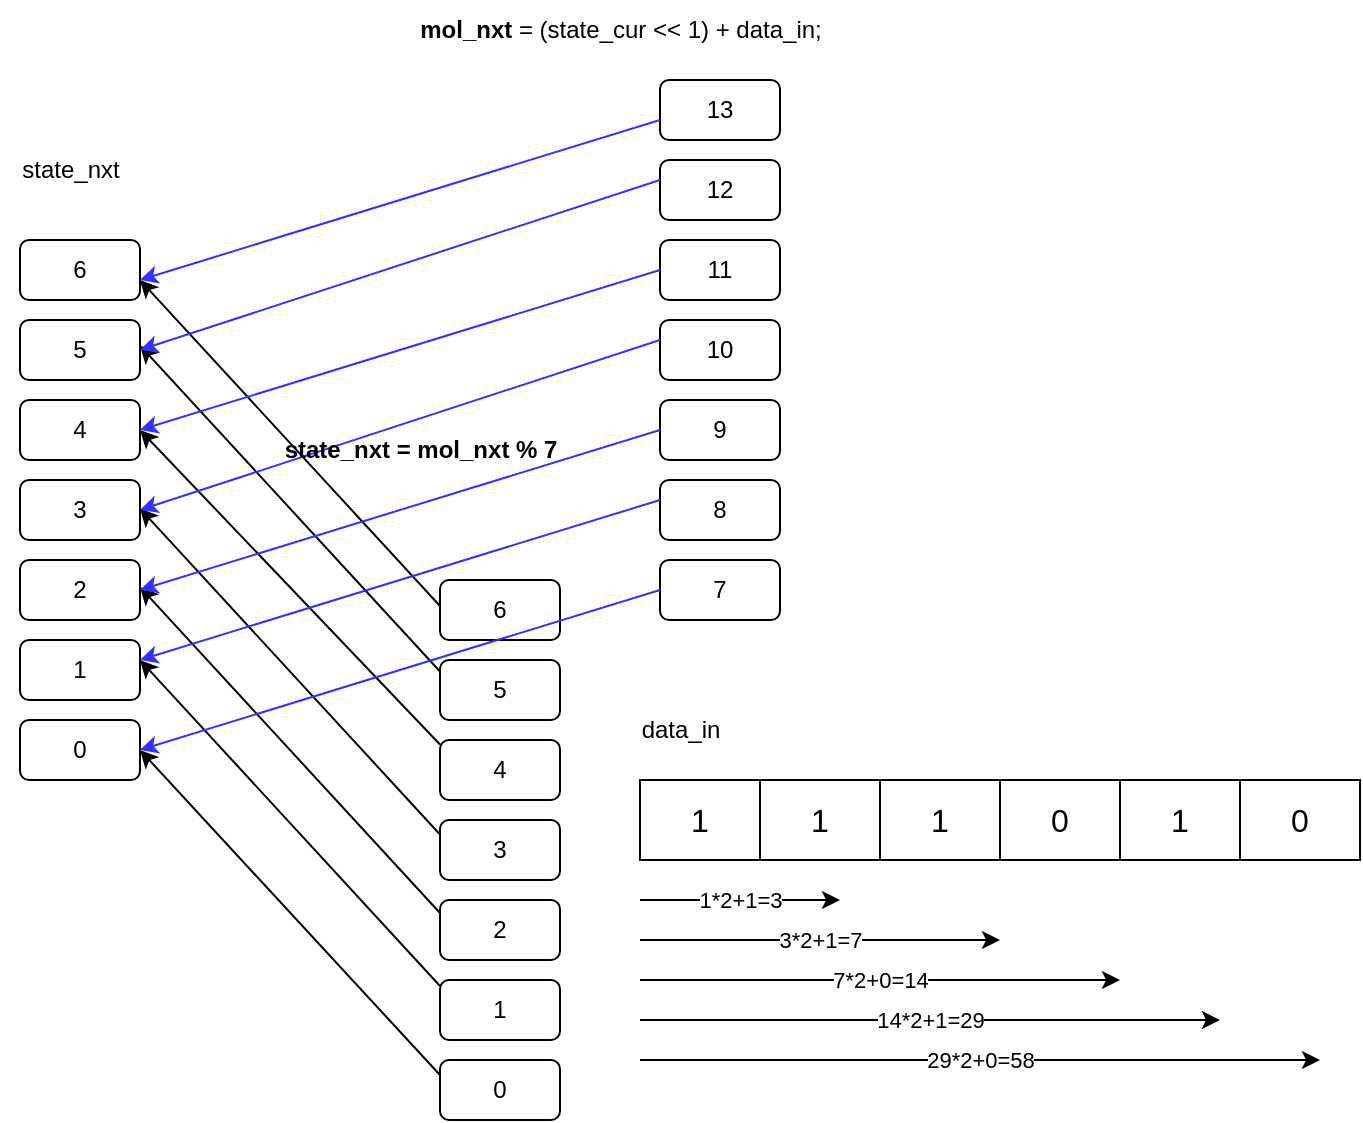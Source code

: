<mxfile version="22.0.8" type="device">
  <diagram name="第 1 页" id="FN-OTep486nPTfmowoCU">
    <mxGraphModel dx="994" dy="1714" grid="1" gridSize="10" guides="1" tooltips="1" connect="1" arrows="1" fold="1" page="1" pageScale="1" pageWidth="827" pageHeight="1169" math="0" shadow="0">
      <root>
        <mxCell id="0" />
        <mxCell id="1" parent="0" />
        <mxCell id="ENRz1LxFyXuLicnqz_1q-1" value="6" style="rounded=1;whiteSpace=wrap;html=1;" vertex="1" parent="1">
          <mxGeometry x="140" y="90" width="60" height="30" as="geometry" />
        </mxCell>
        <mxCell id="ENRz1LxFyXuLicnqz_1q-2" value="5" style="rounded=1;whiteSpace=wrap;html=1;" vertex="1" parent="1">
          <mxGeometry x="140" y="130" width="60" height="30" as="geometry" />
        </mxCell>
        <mxCell id="ENRz1LxFyXuLicnqz_1q-3" value="4" style="rounded=1;whiteSpace=wrap;html=1;" vertex="1" parent="1">
          <mxGeometry x="140" y="170" width="60" height="30" as="geometry" />
        </mxCell>
        <mxCell id="ENRz1LxFyXuLicnqz_1q-4" value="3" style="rounded=1;whiteSpace=wrap;html=1;" vertex="1" parent="1">
          <mxGeometry x="140" y="210" width="60" height="30" as="geometry" />
        </mxCell>
        <mxCell id="ENRz1LxFyXuLicnqz_1q-5" value="2" style="rounded=1;whiteSpace=wrap;html=1;" vertex="1" parent="1">
          <mxGeometry x="140" y="250" width="60" height="30" as="geometry" />
        </mxCell>
        <mxCell id="ENRz1LxFyXuLicnqz_1q-6" value="1" style="rounded=1;whiteSpace=wrap;html=1;" vertex="1" parent="1">
          <mxGeometry x="140" y="290" width="60" height="30" as="geometry" />
        </mxCell>
        <mxCell id="ENRz1LxFyXuLicnqz_1q-7" value="0" style="rounded=1;whiteSpace=wrap;html=1;" vertex="1" parent="1">
          <mxGeometry x="140" y="330" width="60" height="30" as="geometry" />
        </mxCell>
        <mxCell id="ENRz1LxFyXuLicnqz_1q-8" value="6" style="rounded=1;whiteSpace=wrap;html=1;" vertex="1" parent="1">
          <mxGeometry x="350" y="260" width="60" height="30" as="geometry" />
        </mxCell>
        <mxCell id="ENRz1LxFyXuLicnqz_1q-9" value="5" style="rounded=1;whiteSpace=wrap;html=1;" vertex="1" parent="1">
          <mxGeometry x="350" y="300" width="60" height="30" as="geometry" />
        </mxCell>
        <mxCell id="ENRz1LxFyXuLicnqz_1q-10" value="4" style="rounded=1;whiteSpace=wrap;html=1;" vertex="1" parent="1">
          <mxGeometry x="350" y="340" width="60" height="30" as="geometry" />
        </mxCell>
        <mxCell id="ENRz1LxFyXuLicnqz_1q-11" value="3" style="rounded=1;whiteSpace=wrap;html=1;" vertex="1" parent="1">
          <mxGeometry x="350" y="380" width="60" height="30" as="geometry" />
        </mxCell>
        <mxCell id="ENRz1LxFyXuLicnqz_1q-12" value="2" style="rounded=1;whiteSpace=wrap;html=1;" vertex="1" parent="1">
          <mxGeometry x="350" y="420" width="60" height="30" as="geometry" />
        </mxCell>
        <mxCell id="ENRz1LxFyXuLicnqz_1q-13" value="1" style="rounded=1;whiteSpace=wrap;html=1;" vertex="1" parent="1">
          <mxGeometry x="350" y="460" width="60" height="30" as="geometry" />
        </mxCell>
        <mxCell id="ENRz1LxFyXuLicnqz_1q-14" value="0" style="rounded=1;whiteSpace=wrap;html=1;" vertex="1" parent="1">
          <mxGeometry x="350" y="500" width="60" height="30" as="geometry" />
        </mxCell>
        <mxCell id="ENRz1LxFyXuLicnqz_1q-15" value="13" style="rounded=1;whiteSpace=wrap;html=1;" vertex="1" parent="1">
          <mxGeometry x="460" y="10" width="60" height="30" as="geometry" />
        </mxCell>
        <mxCell id="ENRz1LxFyXuLicnqz_1q-16" value="12" style="rounded=1;whiteSpace=wrap;html=1;" vertex="1" parent="1">
          <mxGeometry x="460" y="50" width="60" height="30" as="geometry" />
        </mxCell>
        <mxCell id="ENRz1LxFyXuLicnqz_1q-17" value="11" style="rounded=1;whiteSpace=wrap;html=1;" vertex="1" parent="1">
          <mxGeometry x="460" y="90" width="60" height="30" as="geometry" />
        </mxCell>
        <mxCell id="ENRz1LxFyXuLicnqz_1q-18" value="10" style="rounded=1;whiteSpace=wrap;html=1;" vertex="1" parent="1">
          <mxGeometry x="460" y="130" width="60" height="30" as="geometry" />
        </mxCell>
        <mxCell id="ENRz1LxFyXuLicnqz_1q-19" value="9" style="rounded=1;whiteSpace=wrap;html=1;" vertex="1" parent="1">
          <mxGeometry x="460" y="170" width="60" height="30" as="geometry" />
        </mxCell>
        <mxCell id="ENRz1LxFyXuLicnqz_1q-20" value="8" style="rounded=1;whiteSpace=wrap;html=1;" vertex="1" parent="1">
          <mxGeometry x="460" y="210" width="60" height="30" as="geometry" />
        </mxCell>
        <mxCell id="ENRz1LxFyXuLicnqz_1q-21" value="7" style="rounded=1;whiteSpace=wrap;html=1;" vertex="1" parent="1">
          <mxGeometry x="460" y="250" width="60" height="30" as="geometry" />
        </mxCell>
        <mxCell id="ENRz1LxFyXuLicnqz_1q-22" value="" style="endArrow=classic;html=1;rounded=0;exitX=0;exitY=0.25;exitDx=0;exitDy=0;entryX=1;entryY=0.5;entryDx=0;entryDy=0;" edge="1" parent="1" source="ENRz1LxFyXuLicnqz_1q-14" target="ENRz1LxFyXuLicnqz_1q-7">
          <mxGeometry width="50" height="50" relative="1" as="geometry">
            <mxPoint x="390" y="280" as="sourcePoint" />
            <mxPoint x="440" y="230" as="targetPoint" />
          </mxGeometry>
        </mxCell>
        <mxCell id="ENRz1LxFyXuLicnqz_1q-23" value="" style="endArrow=classic;html=1;rounded=0;exitX=0;exitY=0.25;exitDx=0;exitDy=0;entryX=1;entryY=0.5;entryDx=0;entryDy=0;" edge="1" parent="1">
          <mxGeometry width="50" height="50" relative="1" as="geometry">
            <mxPoint x="350" y="463" as="sourcePoint" />
            <mxPoint x="200" y="300" as="targetPoint" />
          </mxGeometry>
        </mxCell>
        <mxCell id="ENRz1LxFyXuLicnqz_1q-24" value="" style="endArrow=classic;html=1;rounded=0;exitX=0;exitY=0.25;exitDx=0;exitDy=0;entryX=1;entryY=0.5;entryDx=0;entryDy=0;" edge="1" parent="1">
          <mxGeometry width="50" height="50" relative="1" as="geometry">
            <mxPoint x="350" y="426.5" as="sourcePoint" />
            <mxPoint x="200" y="263.5" as="targetPoint" />
          </mxGeometry>
        </mxCell>
        <mxCell id="ENRz1LxFyXuLicnqz_1q-25" value="" style="endArrow=classic;html=1;rounded=0;exitX=0;exitY=0.25;exitDx=0;exitDy=0;entryX=1;entryY=0.5;entryDx=0;entryDy=0;" edge="1" parent="1">
          <mxGeometry width="50" height="50" relative="1" as="geometry">
            <mxPoint x="350" y="305.75" as="sourcePoint" />
            <mxPoint x="200" y="142.75" as="targetPoint" />
          </mxGeometry>
        </mxCell>
        <mxCell id="ENRz1LxFyXuLicnqz_1q-26" value="" style="endArrow=classic;html=1;rounded=0;exitX=0;exitY=0.25;exitDx=0;exitDy=0;entryX=1;entryY=0.5;entryDx=0;entryDy=0;" edge="1" parent="1" target="ENRz1LxFyXuLicnqz_1q-3">
          <mxGeometry width="50" height="50" relative="1" as="geometry">
            <mxPoint x="350" y="342.25" as="sourcePoint" />
            <mxPoint x="200" y="179.25" as="targetPoint" />
          </mxGeometry>
        </mxCell>
        <mxCell id="ENRz1LxFyXuLicnqz_1q-27" value="" style="endArrow=classic;html=1;rounded=0;exitX=0;exitY=0.25;exitDx=0;exitDy=0;entryX=1;entryY=0.5;entryDx=0;entryDy=0;" edge="1" parent="1">
          <mxGeometry width="50" height="50" relative="1" as="geometry">
            <mxPoint x="350" y="387.25" as="sourcePoint" />
            <mxPoint x="200" y="224.25" as="targetPoint" />
          </mxGeometry>
        </mxCell>
        <mxCell id="ENRz1LxFyXuLicnqz_1q-28" value="" style="endArrow=classic;html=1;rounded=0;exitX=0;exitY=0.25;exitDx=0;exitDy=0;entryX=1;entryY=0.5;entryDx=0;entryDy=0;" edge="1" parent="1">
          <mxGeometry width="50" height="50" relative="1" as="geometry">
            <mxPoint x="350" y="273" as="sourcePoint" />
            <mxPoint x="200" y="110" as="targetPoint" />
          </mxGeometry>
        </mxCell>
        <mxCell id="ENRz1LxFyXuLicnqz_1q-29" value="" style="endArrow=classic;html=1;rounded=0;exitX=0;exitY=0.5;exitDx=0;exitDy=0;entryX=1;entryY=0.5;entryDx=0;entryDy=0;strokeColor=#3333FF;" edge="1" parent="1" source="ENRz1LxFyXuLicnqz_1q-21" target="ENRz1LxFyXuLicnqz_1q-7">
          <mxGeometry width="50" height="50" relative="1" as="geometry">
            <mxPoint x="360" y="283" as="sourcePoint" />
            <mxPoint x="210" y="120" as="targetPoint" />
          </mxGeometry>
        </mxCell>
        <mxCell id="ENRz1LxFyXuLicnqz_1q-30" value="" style="endArrow=classic;html=1;rounded=0;exitX=0;exitY=0.5;exitDx=0;exitDy=0;entryX=1;entryY=0.5;entryDx=0;entryDy=0;strokeColor=#3333FF;" edge="1" parent="1">
          <mxGeometry width="50" height="50" relative="1" as="geometry">
            <mxPoint x="460" y="220" as="sourcePoint" />
            <mxPoint x="200" y="300" as="targetPoint" />
          </mxGeometry>
        </mxCell>
        <mxCell id="ENRz1LxFyXuLicnqz_1q-31" value="" style="endArrow=classic;html=1;rounded=0;exitX=0;exitY=0.5;exitDx=0;exitDy=0;strokeColor=#3333FF;entryX=1;entryY=0.5;entryDx=0;entryDy=0;" edge="1" parent="1" target="ENRz1LxFyXuLicnqz_1q-4">
          <mxGeometry width="50" height="50" relative="1" as="geometry">
            <mxPoint x="460" y="140" as="sourcePoint" />
            <mxPoint x="200" y="230" as="targetPoint" />
          </mxGeometry>
        </mxCell>
        <mxCell id="ENRz1LxFyXuLicnqz_1q-32" value="" style="endArrow=classic;html=1;rounded=0;exitX=0;exitY=0.5;exitDx=0;exitDy=0;entryX=1;entryY=0.5;entryDx=0;entryDy=0;strokeColor=#3333FF;" edge="1" parent="1">
          <mxGeometry width="50" height="50" relative="1" as="geometry">
            <mxPoint x="460" y="185" as="sourcePoint" />
            <mxPoint x="200" y="265" as="targetPoint" />
          </mxGeometry>
        </mxCell>
        <mxCell id="ENRz1LxFyXuLicnqz_1q-33" value="" style="endArrow=classic;html=1;rounded=0;exitX=0;exitY=0.5;exitDx=0;exitDy=0;strokeColor=#3333FF;entryX=1;entryY=0.5;entryDx=0;entryDy=0;" edge="1" parent="1" target="ENRz1LxFyXuLicnqz_1q-2">
          <mxGeometry width="50" height="50" relative="1" as="geometry">
            <mxPoint x="460" y="60" as="sourcePoint" />
            <mxPoint x="200" y="140" as="targetPoint" />
          </mxGeometry>
        </mxCell>
        <mxCell id="ENRz1LxFyXuLicnqz_1q-34" value="" style="endArrow=classic;html=1;rounded=0;exitX=0;exitY=0.5;exitDx=0;exitDy=0;entryX=1;entryY=0.5;entryDx=0;entryDy=0;strokeColor=#3333FF;" edge="1" parent="1">
          <mxGeometry width="50" height="50" relative="1" as="geometry">
            <mxPoint x="460" y="105" as="sourcePoint" />
            <mxPoint x="200" y="185" as="targetPoint" />
          </mxGeometry>
        </mxCell>
        <mxCell id="ENRz1LxFyXuLicnqz_1q-35" value="" style="endArrow=classic;html=1;rounded=0;exitX=0;exitY=0.5;exitDx=0;exitDy=0;entryX=1;entryY=0.5;entryDx=0;entryDy=0;strokeColor=#3333FF;" edge="1" parent="1">
          <mxGeometry width="50" height="50" relative="1" as="geometry">
            <mxPoint x="460" y="30" as="sourcePoint" />
            <mxPoint x="200" y="110" as="targetPoint" />
          </mxGeometry>
        </mxCell>
        <mxCell id="ENRz1LxFyXuLicnqz_1q-36" value="&lt;b&gt;mol_nxt&lt;/b&gt; = (state_cur &amp;lt;&amp;lt; 1) + data_in;" style="text;html=1;align=center;verticalAlign=middle;resizable=0;points=[];autosize=1;strokeColor=none;fillColor=none;" vertex="1" parent="1">
          <mxGeometry x="330" y="-30" width="220" height="30" as="geometry" />
        </mxCell>
        <mxCell id="ENRz1LxFyXuLicnqz_1q-37" value="state_nxt" style="text;html=1;align=center;verticalAlign=middle;resizable=0;points=[];autosize=1;strokeColor=none;fillColor=none;" vertex="1" parent="1">
          <mxGeometry x="130" y="40" width="70" height="30" as="geometry" />
        </mxCell>
        <mxCell id="ENRz1LxFyXuLicnqz_1q-38" value="" style="shape=table;startSize=0;container=1;collapsible=0;childLayout=tableLayout;fontSize=16;" vertex="1" parent="1">
          <mxGeometry x="450" y="360" width="360" height="40" as="geometry" />
        </mxCell>
        <mxCell id="ENRz1LxFyXuLicnqz_1q-39" value="" style="shape=tableRow;horizontal=0;startSize=0;swimlaneHead=0;swimlaneBody=0;strokeColor=inherit;top=0;left=0;bottom=0;right=0;collapsible=0;dropTarget=0;fillColor=none;points=[[0,0.5],[1,0.5]];portConstraint=eastwest;fontSize=16;" vertex="1" parent="ENRz1LxFyXuLicnqz_1q-38">
          <mxGeometry width="360" height="40" as="geometry" />
        </mxCell>
        <mxCell id="ENRz1LxFyXuLicnqz_1q-40" value="1" style="shape=partialRectangle;html=1;whiteSpace=wrap;connectable=0;strokeColor=inherit;overflow=hidden;fillColor=none;top=0;left=0;bottom=0;right=0;pointerEvents=1;fontSize=16;" vertex="1" parent="ENRz1LxFyXuLicnqz_1q-39">
          <mxGeometry width="60" height="40" as="geometry">
            <mxRectangle width="60" height="40" as="alternateBounds" />
          </mxGeometry>
        </mxCell>
        <mxCell id="ENRz1LxFyXuLicnqz_1q-41" value="1" style="shape=partialRectangle;html=1;whiteSpace=wrap;connectable=0;strokeColor=inherit;overflow=hidden;fillColor=none;top=0;left=0;bottom=0;right=0;pointerEvents=1;fontSize=16;" vertex="1" parent="ENRz1LxFyXuLicnqz_1q-39">
          <mxGeometry x="60" width="60" height="40" as="geometry">
            <mxRectangle width="60" height="40" as="alternateBounds" />
          </mxGeometry>
        </mxCell>
        <mxCell id="ENRz1LxFyXuLicnqz_1q-42" value="1" style="shape=partialRectangle;html=1;whiteSpace=wrap;connectable=0;strokeColor=inherit;overflow=hidden;fillColor=none;top=0;left=0;bottom=0;right=0;pointerEvents=1;fontSize=16;" vertex="1" parent="ENRz1LxFyXuLicnqz_1q-39">
          <mxGeometry x="120" width="60" height="40" as="geometry">
            <mxRectangle width="60" height="40" as="alternateBounds" />
          </mxGeometry>
        </mxCell>
        <mxCell id="ENRz1LxFyXuLicnqz_1q-51" value="0" style="shape=partialRectangle;html=1;whiteSpace=wrap;connectable=0;strokeColor=inherit;overflow=hidden;fillColor=none;top=0;left=0;bottom=0;right=0;pointerEvents=1;fontSize=16;" vertex="1" parent="ENRz1LxFyXuLicnqz_1q-39">
          <mxGeometry x="180" width="60" height="40" as="geometry">
            <mxRectangle width="60" height="40" as="alternateBounds" />
          </mxGeometry>
        </mxCell>
        <mxCell id="ENRz1LxFyXuLicnqz_1q-52" value="1" style="shape=partialRectangle;html=1;whiteSpace=wrap;connectable=0;strokeColor=inherit;overflow=hidden;fillColor=none;top=0;left=0;bottom=0;right=0;pointerEvents=1;fontSize=16;" vertex="1" parent="ENRz1LxFyXuLicnqz_1q-39">
          <mxGeometry x="240" width="60" height="40" as="geometry">
            <mxRectangle width="60" height="40" as="alternateBounds" />
          </mxGeometry>
        </mxCell>
        <mxCell id="ENRz1LxFyXuLicnqz_1q-53" value="0" style="shape=partialRectangle;html=1;whiteSpace=wrap;connectable=0;strokeColor=inherit;overflow=hidden;fillColor=none;top=0;left=0;bottom=0;right=0;pointerEvents=1;fontSize=16;" vertex="1" parent="ENRz1LxFyXuLicnqz_1q-39">
          <mxGeometry x="300" width="60" height="40" as="geometry">
            <mxRectangle width="60" height="40" as="alternateBounds" />
          </mxGeometry>
        </mxCell>
        <mxCell id="ENRz1LxFyXuLicnqz_1q-54" value="data_in" style="text;html=1;align=center;verticalAlign=middle;resizable=0;points=[];autosize=1;strokeColor=none;fillColor=none;" vertex="1" parent="1">
          <mxGeometry x="440" y="320" width="60" height="30" as="geometry" />
        </mxCell>
        <mxCell id="ENRz1LxFyXuLicnqz_1q-62" value="&lt;b&gt;state_nxt = mol_nxt % 7&lt;br&gt;&lt;/b&gt;" style="text;html=1;align=center;verticalAlign=middle;resizable=0;points=[];autosize=1;strokeColor=none;fillColor=none;" vertex="1" parent="1">
          <mxGeometry x="260" y="180" width="160" height="30" as="geometry" />
        </mxCell>
        <mxCell id="ENRz1LxFyXuLicnqz_1q-63" value="" style="endArrow=classic;html=1;rounded=0;" edge="1" parent="1">
          <mxGeometry relative="1" as="geometry">
            <mxPoint x="450" y="420" as="sourcePoint" />
            <mxPoint x="550" y="420" as="targetPoint" />
          </mxGeometry>
        </mxCell>
        <mxCell id="ENRz1LxFyXuLicnqz_1q-64" value="1*2+1=3" style="edgeLabel;resizable=0;html=1;align=center;verticalAlign=middle;" connectable="0" vertex="1" parent="ENRz1LxFyXuLicnqz_1q-63">
          <mxGeometry relative="1" as="geometry" />
        </mxCell>
        <mxCell id="ENRz1LxFyXuLicnqz_1q-65" value="" style="endArrow=classic;html=1;rounded=0;" edge="1" parent="1">
          <mxGeometry relative="1" as="geometry">
            <mxPoint x="450" y="440" as="sourcePoint" />
            <mxPoint x="630" y="440" as="targetPoint" />
          </mxGeometry>
        </mxCell>
        <mxCell id="ENRz1LxFyXuLicnqz_1q-66" value="3*2+1=7" style="edgeLabel;resizable=0;html=1;align=center;verticalAlign=middle;" connectable="0" vertex="1" parent="ENRz1LxFyXuLicnqz_1q-65">
          <mxGeometry relative="1" as="geometry" />
        </mxCell>
        <mxCell id="ENRz1LxFyXuLicnqz_1q-67" value="" style="endArrow=classic;html=1;rounded=0;" edge="1" parent="1">
          <mxGeometry relative="1" as="geometry">
            <mxPoint x="450" y="460" as="sourcePoint" />
            <mxPoint x="690" y="460" as="targetPoint" />
          </mxGeometry>
        </mxCell>
        <mxCell id="ENRz1LxFyXuLicnqz_1q-68" value="7*2+0=14" style="edgeLabel;resizable=0;html=1;align=center;verticalAlign=middle;" connectable="0" vertex="1" parent="ENRz1LxFyXuLicnqz_1q-67">
          <mxGeometry relative="1" as="geometry">
            <mxPoint as="offset" />
          </mxGeometry>
        </mxCell>
        <mxCell id="ENRz1LxFyXuLicnqz_1q-69" value="" style="endArrow=classic;html=1;rounded=0;" edge="1" parent="1">
          <mxGeometry relative="1" as="geometry">
            <mxPoint x="450" y="480" as="sourcePoint" />
            <mxPoint x="740" y="480" as="targetPoint" />
          </mxGeometry>
        </mxCell>
        <mxCell id="ENRz1LxFyXuLicnqz_1q-70" value="14*2+1=29" style="edgeLabel;resizable=0;html=1;align=center;verticalAlign=middle;" connectable="0" vertex="1" parent="ENRz1LxFyXuLicnqz_1q-69">
          <mxGeometry relative="1" as="geometry" />
        </mxCell>
        <mxCell id="ENRz1LxFyXuLicnqz_1q-72" value="" style="endArrow=classic;html=1;rounded=0;" edge="1" parent="1">
          <mxGeometry relative="1" as="geometry">
            <mxPoint x="450" y="500" as="sourcePoint" />
            <mxPoint x="790" y="500" as="targetPoint" />
          </mxGeometry>
        </mxCell>
        <mxCell id="ENRz1LxFyXuLicnqz_1q-73" value="29*2+0=58" style="edgeLabel;resizable=0;html=1;align=center;verticalAlign=middle;" connectable="0" vertex="1" parent="ENRz1LxFyXuLicnqz_1q-72">
          <mxGeometry relative="1" as="geometry" />
        </mxCell>
      </root>
    </mxGraphModel>
  </diagram>
</mxfile>
